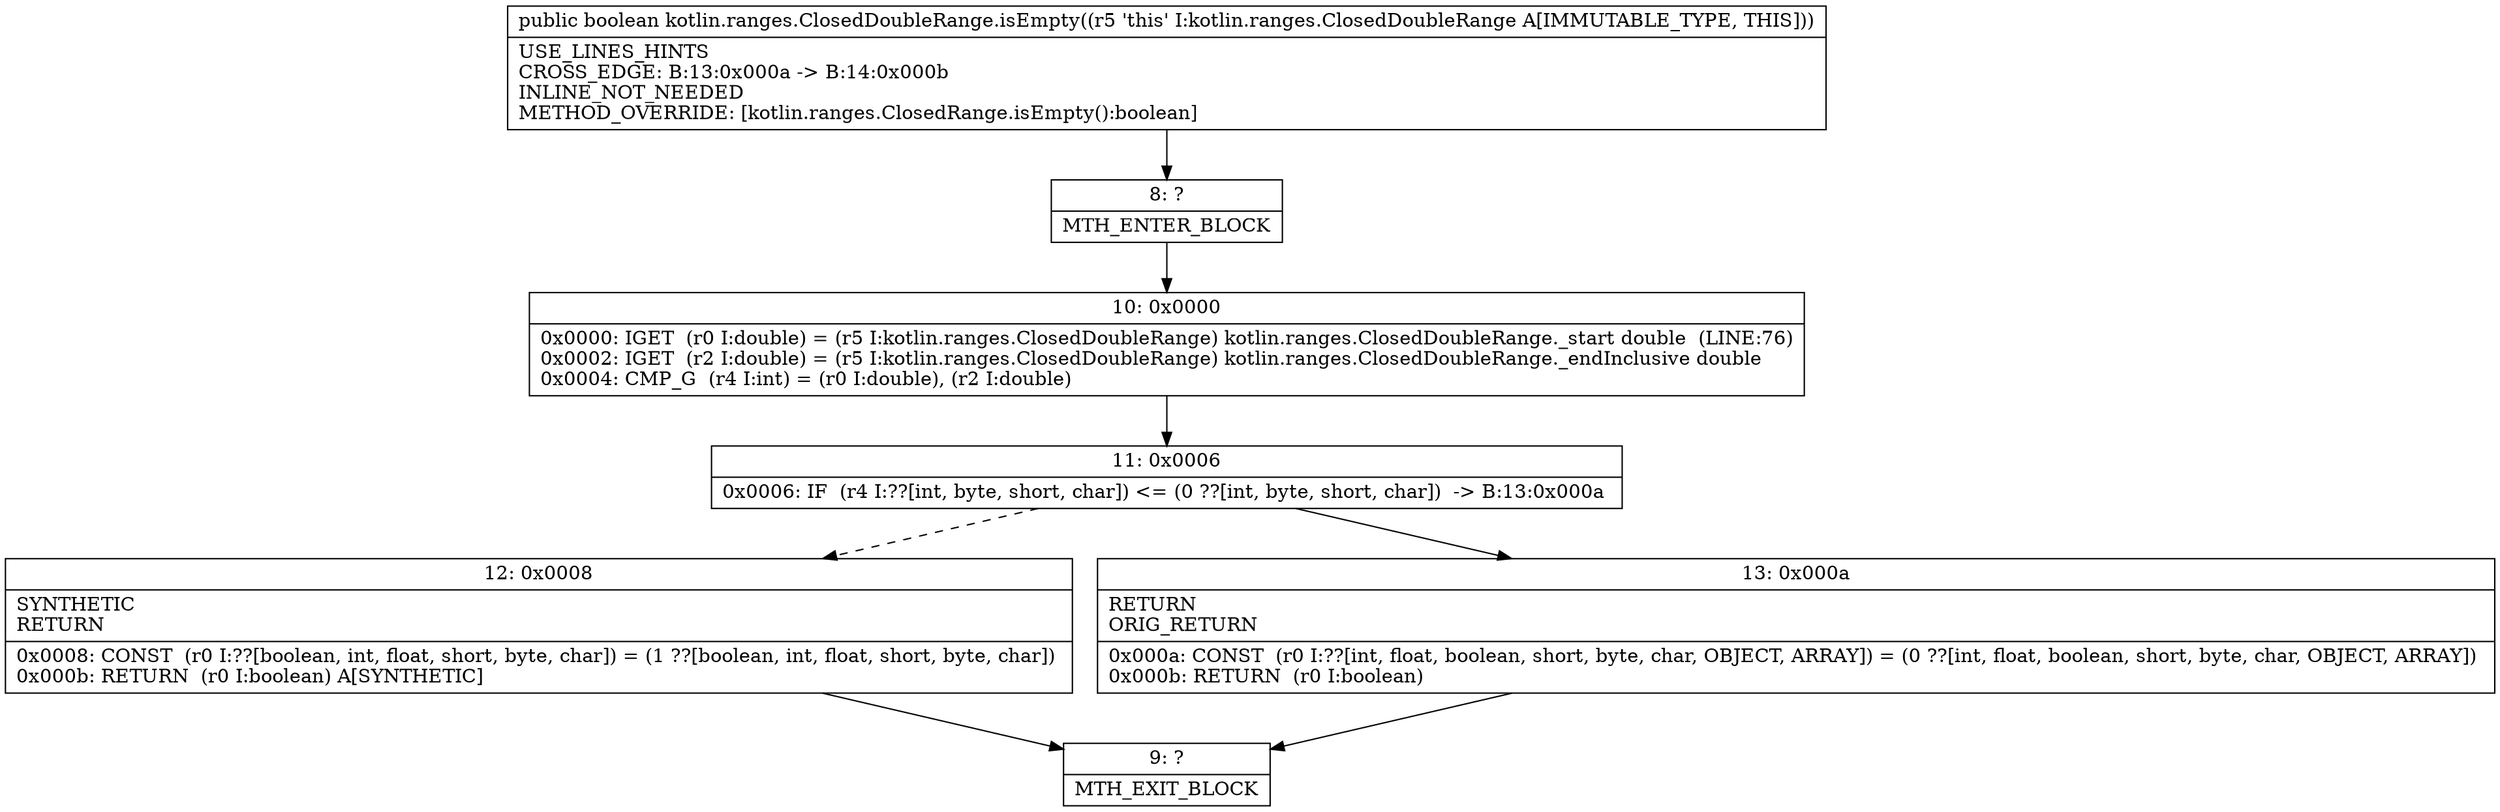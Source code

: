 digraph "CFG forkotlin.ranges.ClosedDoubleRange.isEmpty()Z" {
Node_8 [shape=record,label="{8\:\ ?|MTH_ENTER_BLOCK\l}"];
Node_10 [shape=record,label="{10\:\ 0x0000|0x0000: IGET  (r0 I:double) = (r5 I:kotlin.ranges.ClosedDoubleRange) kotlin.ranges.ClosedDoubleRange._start double  (LINE:76)\l0x0002: IGET  (r2 I:double) = (r5 I:kotlin.ranges.ClosedDoubleRange) kotlin.ranges.ClosedDoubleRange._endInclusive double \l0x0004: CMP_G  (r4 I:int) = (r0 I:double), (r2 I:double) \l}"];
Node_11 [shape=record,label="{11\:\ 0x0006|0x0006: IF  (r4 I:??[int, byte, short, char]) \<= (0 ??[int, byte, short, char])  \-\> B:13:0x000a \l}"];
Node_12 [shape=record,label="{12\:\ 0x0008|SYNTHETIC\lRETURN\l|0x0008: CONST  (r0 I:??[boolean, int, float, short, byte, char]) = (1 ??[boolean, int, float, short, byte, char]) \l0x000b: RETURN  (r0 I:boolean) A[SYNTHETIC]\l}"];
Node_9 [shape=record,label="{9\:\ ?|MTH_EXIT_BLOCK\l}"];
Node_13 [shape=record,label="{13\:\ 0x000a|RETURN\lORIG_RETURN\l|0x000a: CONST  (r0 I:??[int, float, boolean, short, byte, char, OBJECT, ARRAY]) = (0 ??[int, float, boolean, short, byte, char, OBJECT, ARRAY]) \l0x000b: RETURN  (r0 I:boolean) \l}"];
MethodNode[shape=record,label="{public boolean kotlin.ranges.ClosedDoubleRange.isEmpty((r5 'this' I:kotlin.ranges.ClosedDoubleRange A[IMMUTABLE_TYPE, THIS]))  | USE_LINES_HINTS\lCROSS_EDGE: B:13:0x000a \-\> B:14:0x000b\lINLINE_NOT_NEEDED\lMETHOD_OVERRIDE: [kotlin.ranges.ClosedRange.isEmpty():boolean]\l}"];
MethodNode -> Node_8;Node_8 -> Node_10;
Node_10 -> Node_11;
Node_11 -> Node_12[style=dashed];
Node_11 -> Node_13;
Node_12 -> Node_9;
Node_13 -> Node_9;
}

